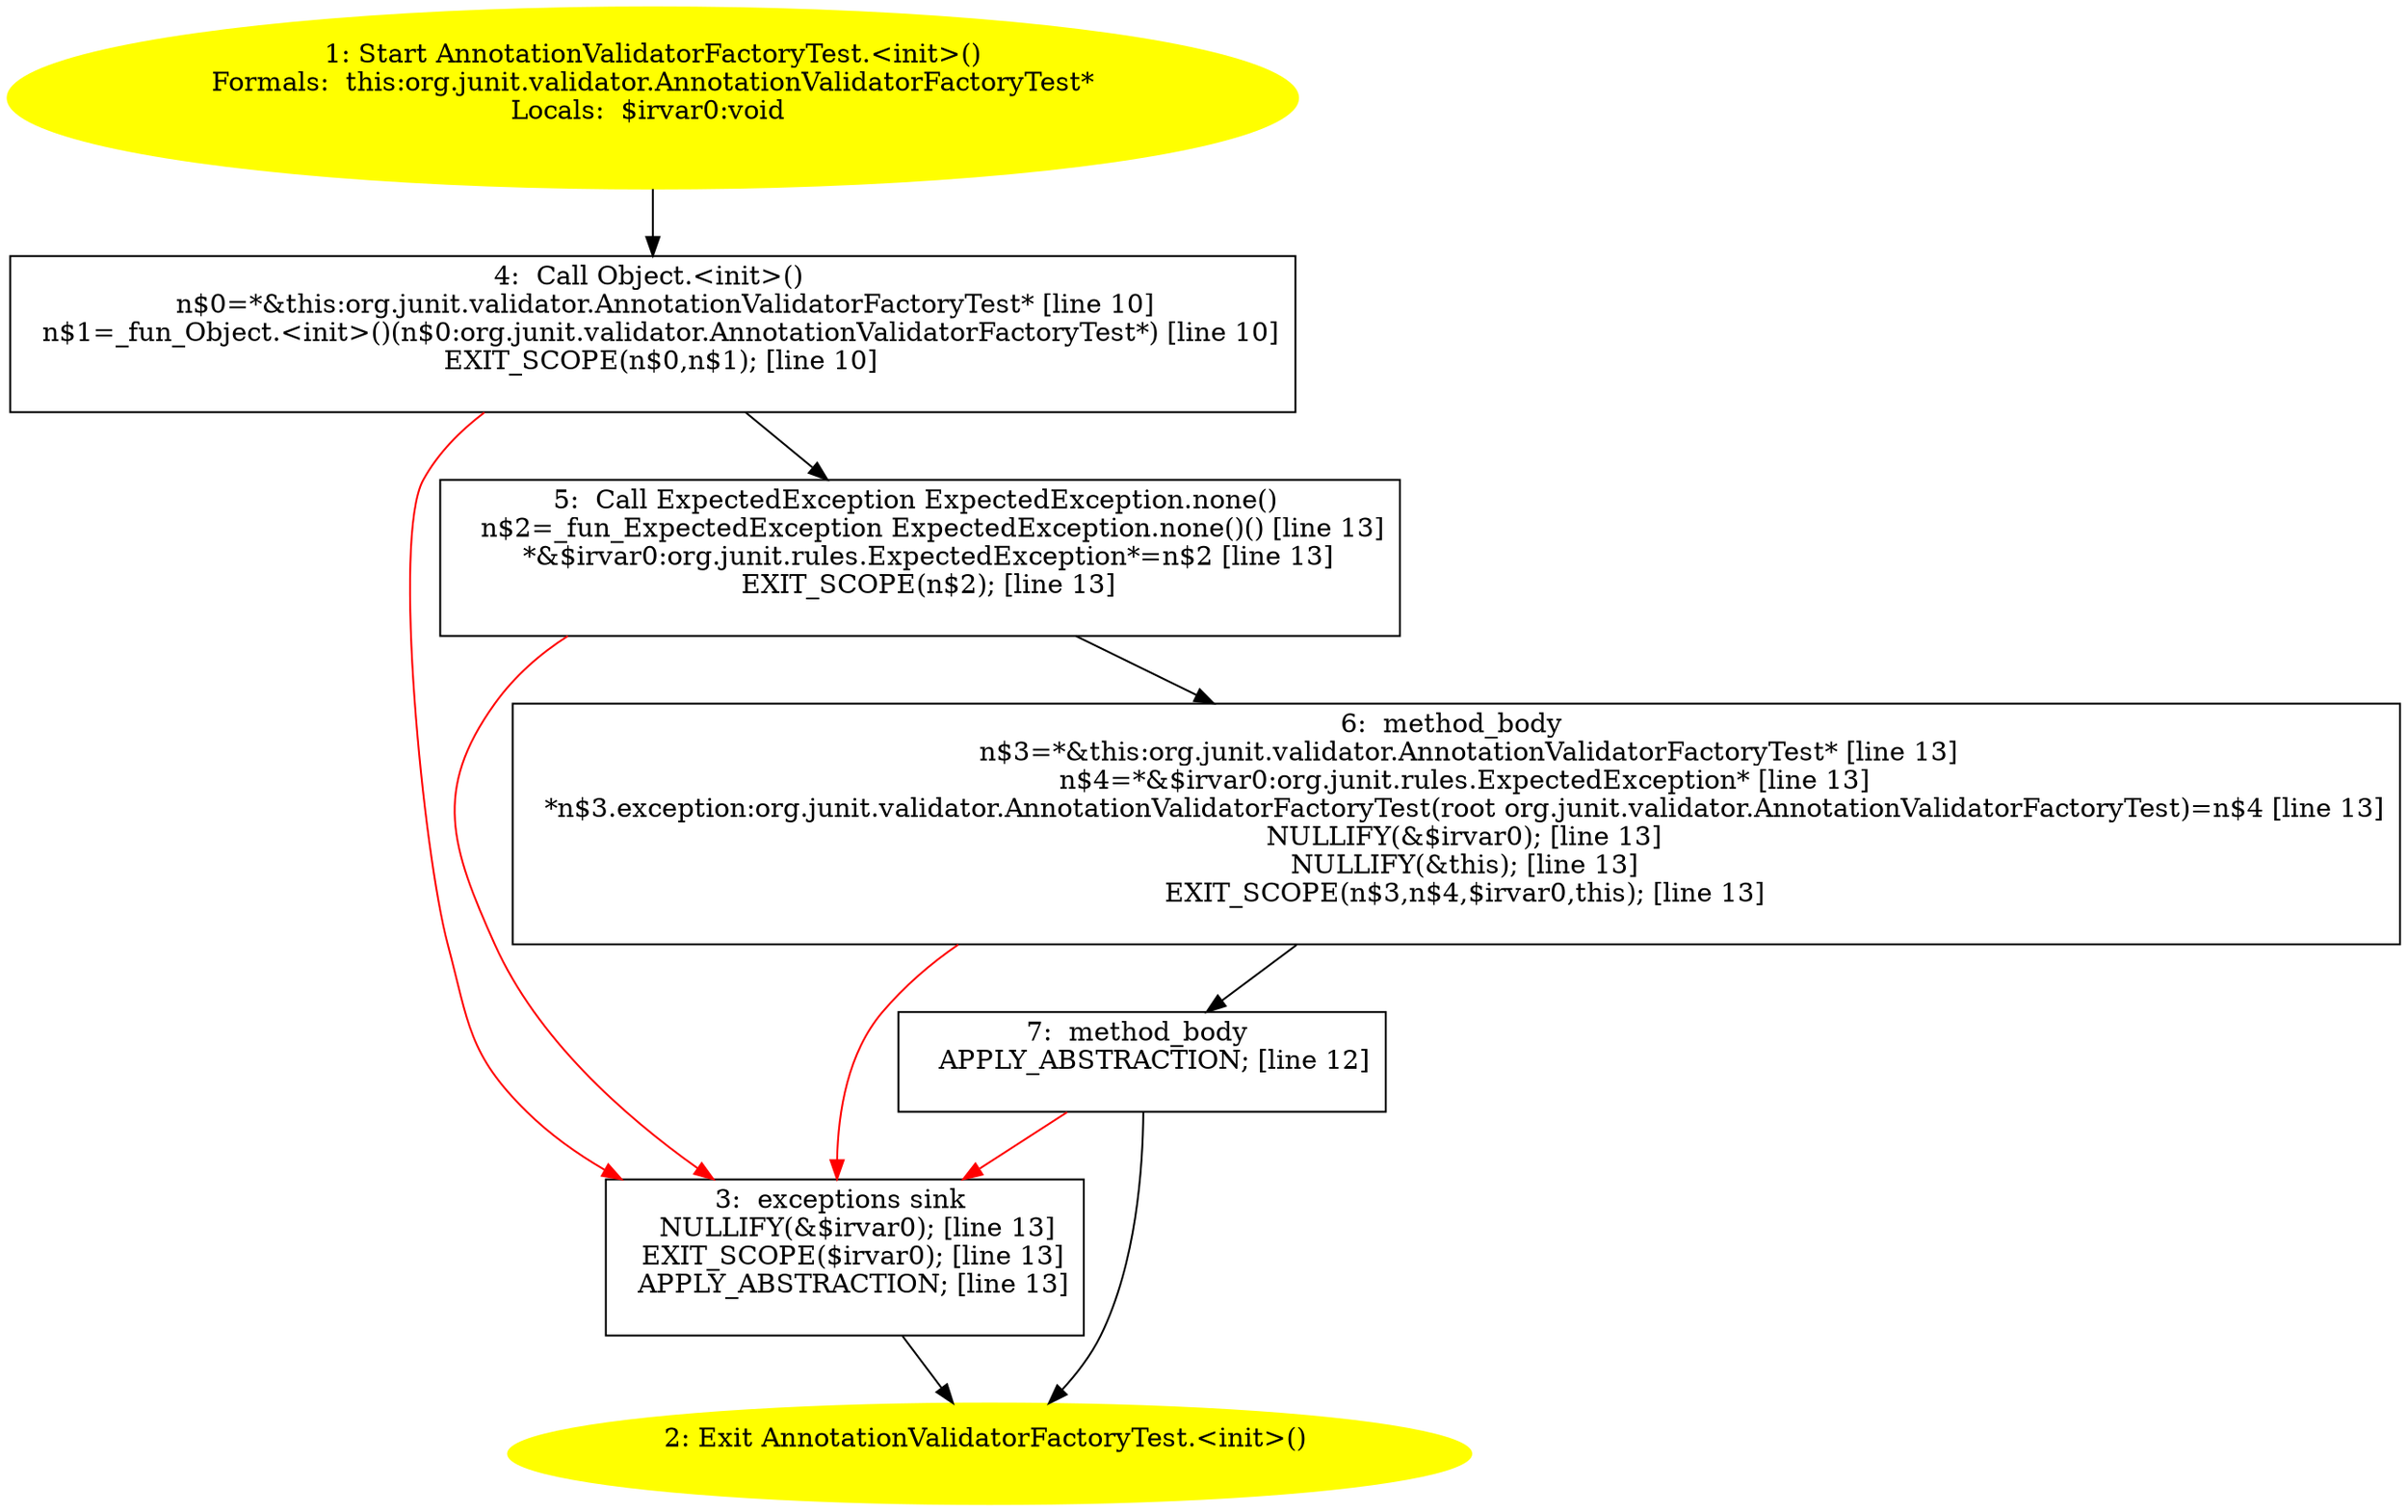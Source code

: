 /* @generated */
digraph cfg {
"org.junit.validator.AnnotationValidatorFactoryTest.<init>().b96c199f0b7f99dbb3c64c27aa40ffc3_1" [label="1: Start AnnotationValidatorFactoryTest.<init>()\nFormals:  this:org.junit.validator.AnnotationValidatorFactoryTest*\nLocals:  $irvar0:void \n  " color=yellow style=filled]
	

	 "org.junit.validator.AnnotationValidatorFactoryTest.<init>().b96c199f0b7f99dbb3c64c27aa40ffc3_1" -> "org.junit.validator.AnnotationValidatorFactoryTest.<init>().b96c199f0b7f99dbb3c64c27aa40ffc3_4" ;
"org.junit.validator.AnnotationValidatorFactoryTest.<init>().b96c199f0b7f99dbb3c64c27aa40ffc3_2" [label="2: Exit AnnotationValidatorFactoryTest.<init>() \n  " color=yellow style=filled]
	

"org.junit.validator.AnnotationValidatorFactoryTest.<init>().b96c199f0b7f99dbb3c64c27aa40ffc3_3" [label="3:  exceptions sink \n   NULLIFY(&$irvar0); [line 13]\n  EXIT_SCOPE($irvar0); [line 13]\n  APPLY_ABSTRACTION; [line 13]\n " shape="box"]
	

	 "org.junit.validator.AnnotationValidatorFactoryTest.<init>().b96c199f0b7f99dbb3c64c27aa40ffc3_3" -> "org.junit.validator.AnnotationValidatorFactoryTest.<init>().b96c199f0b7f99dbb3c64c27aa40ffc3_2" ;
"org.junit.validator.AnnotationValidatorFactoryTest.<init>().b96c199f0b7f99dbb3c64c27aa40ffc3_4" [label="4:  Call Object.<init>() \n   n$0=*&this:org.junit.validator.AnnotationValidatorFactoryTest* [line 10]\n  n$1=_fun_Object.<init>()(n$0:org.junit.validator.AnnotationValidatorFactoryTest*) [line 10]\n  EXIT_SCOPE(n$0,n$1); [line 10]\n " shape="box"]
	

	 "org.junit.validator.AnnotationValidatorFactoryTest.<init>().b96c199f0b7f99dbb3c64c27aa40ffc3_4" -> "org.junit.validator.AnnotationValidatorFactoryTest.<init>().b96c199f0b7f99dbb3c64c27aa40ffc3_5" ;
	 "org.junit.validator.AnnotationValidatorFactoryTest.<init>().b96c199f0b7f99dbb3c64c27aa40ffc3_4" -> "org.junit.validator.AnnotationValidatorFactoryTest.<init>().b96c199f0b7f99dbb3c64c27aa40ffc3_3" [color="red" ];
"org.junit.validator.AnnotationValidatorFactoryTest.<init>().b96c199f0b7f99dbb3c64c27aa40ffc3_5" [label="5:  Call ExpectedException ExpectedException.none() \n   n$2=_fun_ExpectedException ExpectedException.none()() [line 13]\n  *&$irvar0:org.junit.rules.ExpectedException*=n$2 [line 13]\n  EXIT_SCOPE(n$2); [line 13]\n " shape="box"]
	

	 "org.junit.validator.AnnotationValidatorFactoryTest.<init>().b96c199f0b7f99dbb3c64c27aa40ffc3_5" -> "org.junit.validator.AnnotationValidatorFactoryTest.<init>().b96c199f0b7f99dbb3c64c27aa40ffc3_6" ;
	 "org.junit.validator.AnnotationValidatorFactoryTest.<init>().b96c199f0b7f99dbb3c64c27aa40ffc3_5" -> "org.junit.validator.AnnotationValidatorFactoryTest.<init>().b96c199f0b7f99dbb3c64c27aa40ffc3_3" [color="red" ];
"org.junit.validator.AnnotationValidatorFactoryTest.<init>().b96c199f0b7f99dbb3c64c27aa40ffc3_6" [label="6:  method_body \n   n$3=*&this:org.junit.validator.AnnotationValidatorFactoryTest* [line 13]\n  n$4=*&$irvar0:org.junit.rules.ExpectedException* [line 13]\n  *n$3.exception:org.junit.validator.AnnotationValidatorFactoryTest(root org.junit.validator.AnnotationValidatorFactoryTest)=n$4 [line 13]\n  NULLIFY(&$irvar0); [line 13]\n  NULLIFY(&this); [line 13]\n  EXIT_SCOPE(n$3,n$4,$irvar0,this); [line 13]\n " shape="box"]
	

	 "org.junit.validator.AnnotationValidatorFactoryTest.<init>().b96c199f0b7f99dbb3c64c27aa40ffc3_6" -> "org.junit.validator.AnnotationValidatorFactoryTest.<init>().b96c199f0b7f99dbb3c64c27aa40ffc3_7" ;
	 "org.junit.validator.AnnotationValidatorFactoryTest.<init>().b96c199f0b7f99dbb3c64c27aa40ffc3_6" -> "org.junit.validator.AnnotationValidatorFactoryTest.<init>().b96c199f0b7f99dbb3c64c27aa40ffc3_3" [color="red" ];
"org.junit.validator.AnnotationValidatorFactoryTest.<init>().b96c199f0b7f99dbb3c64c27aa40ffc3_7" [label="7:  method_body \n   APPLY_ABSTRACTION; [line 12]\n " shape="box"]
	

	 "org.junit.validator.AnnotationValidatorFactoryTest.<init>().b96c199f0b7f99dbb3c64c27aa40ffc3_7" -> "org.junit.validator.AnnotationValidatorFactoryTest.<init>().b96c199f0b7f99dbb3c64c27aa40ffc3_2" ;
	 "org.junit.validator.AnnotationValidatorFactoryTest.<init>().b96c199f0b7f99dbb3c64c27aa40ffc3_7" -> "org.junit.validator.AnnotationValidatorFactoryTest.<init>().b96c199f0b7f99dbb3c64c27aa40ffc3_3" [color="red" ];
}
